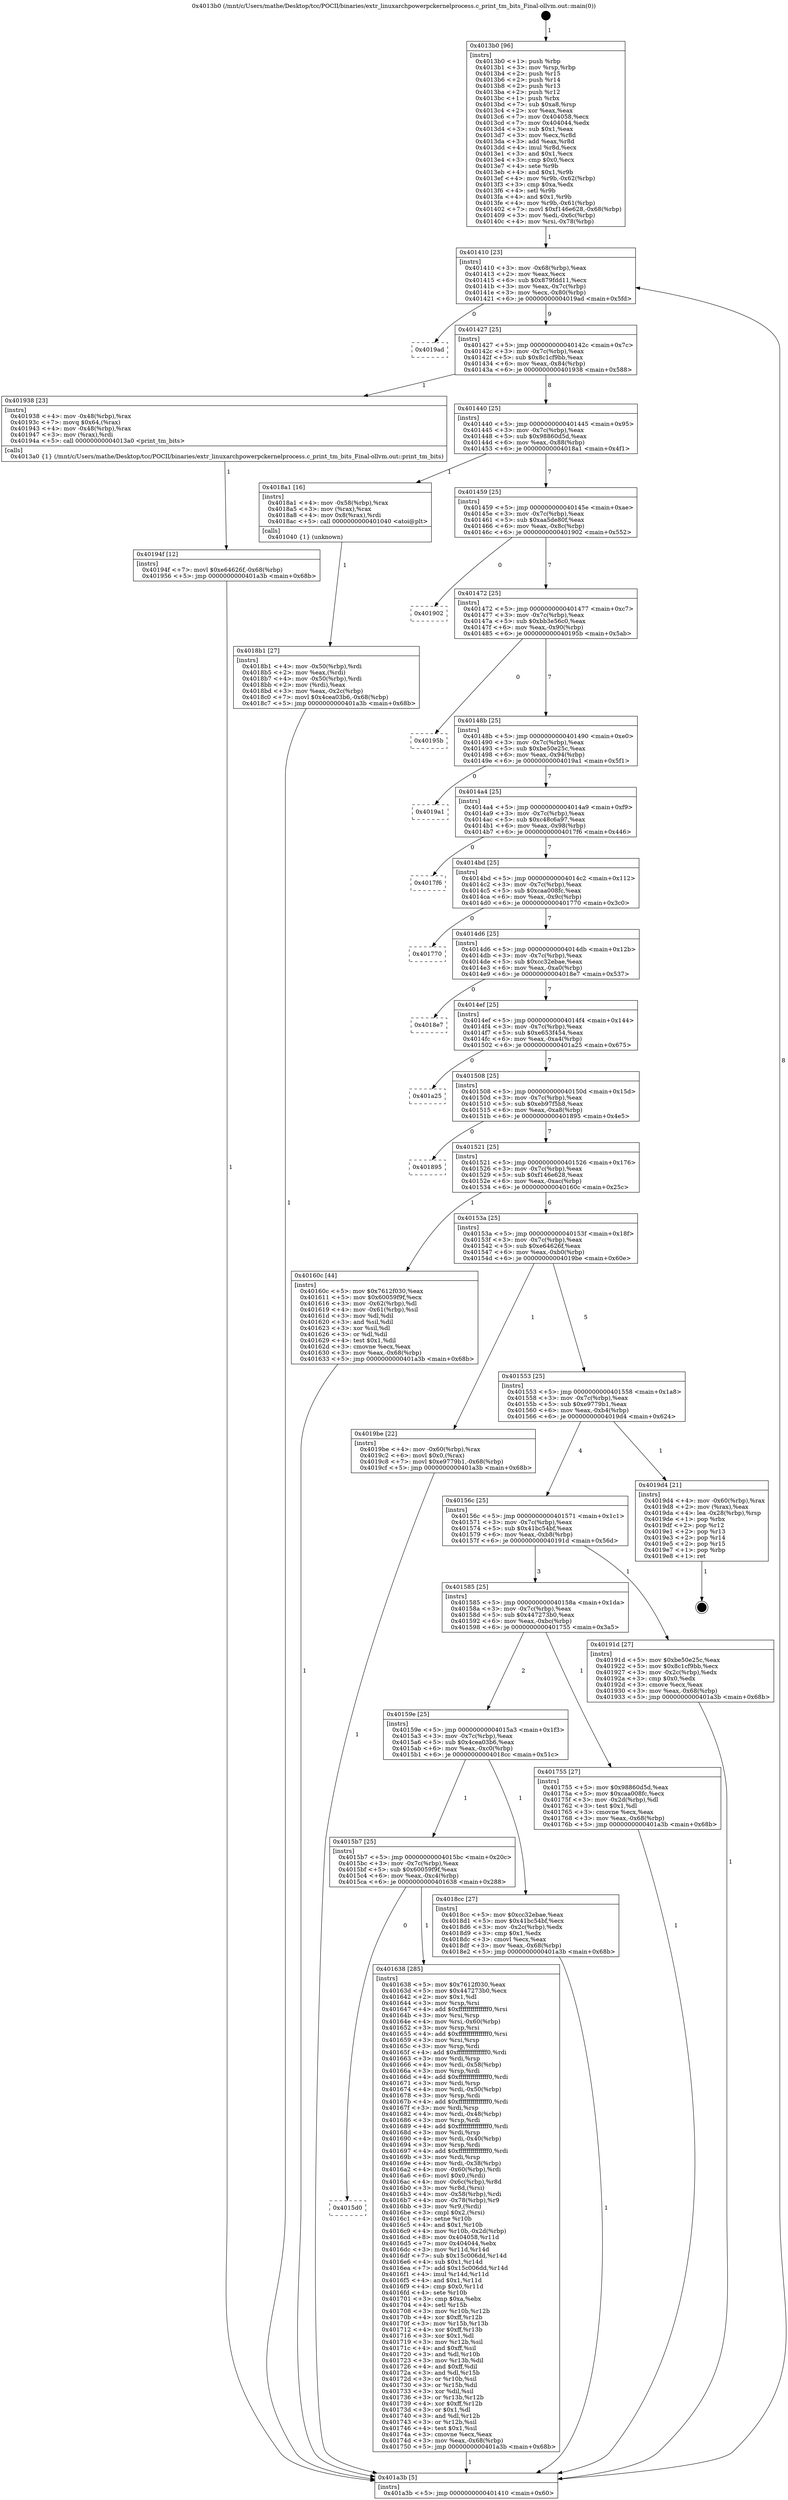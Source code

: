 digraph "0x4013b0" {
  label = "0x4013b0 (/mnt/c/Users/mathe/Desktop/tcc/POCII/binaries/extr_linuxarchpowerpckernelprocess.c_print_tm_bits_Final-ollvm.out::main(0))"
  labelloc = "t"
  node[shape=record]

  Entry [label="",width=0.3,height=0.3,shape=circle,fillcolor=black,style=filled]
  "0x401410" [label="{
     0x401410 [23]\l
     | [instrs]\l
     &nbsp;&nbsp;0x401410 \<+3\>: mov -0x68(%rbp),%eax\l
     &nbsp;&nbsp;0x401413 \<+2\>: mov %eax,%ecx\l
     &nbsp;&nbsp;0x401415 \<+6\>: sub $0x879fdd11,%ecx\l
     &nbsp;&nbsp;0x40141b \<+3\>: mov %eax,-0x7c(%rbp)\l
     &nbsp;&nbsp;0x40141e \<+3\>: mov %ecx,-0x80(%rbp)\l
     &nbsp;&nbsp;0x401421 \<+6\>: je 00000000004019ad \<main+0x5fd\>\l
  }"]
  "0x4019ad" [label="{
     0x4019ad\l
  }", style=dashed]
  "0x401427" [label="{
     0x401427 [25]\l
     | [instrs]\l
     &nbsp;&nbsp;0x401427 \<+5\>: jmp 000000000040142c \<main+0x7c\>\l
     &nbsp;&nbsp;0x40142c \<+3\>: mov -0x7c(%rbp),%eax\l
     &nbsp;&nbsp;0x40142f \<+5\>: sub $0x8c1cf9bb,%eax\l
     &nbsp;&nbsp;0x401434 \<+6\>: mov %eax,-0x84(%rbp)\l
     &nbsp;&nbsp;0x40143a \<+6\>: je 0000000000401938 \<main+0x588\>\l
  }"]
  Exit [label="",width=0.3,height=0.3,shape=circle,fillcolor=black,style=filled,peripheries=2]
  "0x401938" [label="{
     0x401938 [23]\l
     | [instrs]\l
     &nbsp;&nbsp;0x401938 \<+4\>: mov -0x48(%rbp),%rax\l
     &nbsp;&nbsp;0x40193c \<+7\>: movq $0x64,(%rax)\l
     &nbsp;&nbsp;0x401943 \<+4\>: mov -0x48(%rbp),%rax\l
     &nbsp;&nbsp;0x401947 \<+3\>: mov (%rax),%rdi\l
     &nbsp;&nbsp;0x40194a \<+5\>: call 00000000004013a0 \<print_tm_bits\>\l
     | [calls]\l
     &nbsp;&nbsp;0x4013a0 \{1\} (/mnt/c/Users/mathe/Desktop/tcc/POCII/binaries/extr_linuxarchpowerpckernelprocess.c_print_tm_bits_Final-ollvm.out::print_tm_bits)\l
  }"]
  "0x401440" [label="{
     0x401440 [25]\l
     | [instrs]\l
     &nbsp;&nbsp;0x401440 \<+5\>: jmp 0000000000401445 \<main+0x95\>\l
     &nbsp;&nbsp;0x401445 \<+3\>: mov -0x7c(%rbp),%eax\l
     &nbsp;&nbsp;0x401448 \<+5\>: sub $0x98860d5d,%eax\l
     &nbsp;&nbsp;0x40144d \<+6\>: mov %eax,-0x88(%rbp)\l
     &nbsp;&nbsp;0x401453 \<+6\>: je 00000000004018a1 \<main+0x4f1\>\l
  }"]
  "0x40194f" [label="{
     0x40194f [12]\l
     | [instrs]\l
     &nbsp;&nbsp;0x40194f \<+7\>: movl $0xe64626f,-0x68(%rbp)\l
     &nbsp;&nbsp;0x401956 \<+5\>: jmp 0000000000401a3b \<main+0x68b\>\l
  }"]
  "0x4018a1" [label="{
     0x4018a1 [16]\l
     | [instrs]\l
     &nbsp;&nbsp;0x4018a1 \<+4\>: mov -0x58(%rbp),%rax\l
     &nbsp;&nbsp;0x4018a5 \<+3\>: mov (%rax),%rax\l
     &nbsp;&nbsp;0x4018a8 \<+4\>: mov 0x8(%rax),%rdi\l
     &nbsp;&nbsp;0x4018ac \<+5\>: call 0000000000401040 \<atoi@plt\>\l
     | [calls]\l
     &nbsp;&nbsp;0x401040 \{1\} (unknown)\l
  }"]
  "0x401459" [label="{
     0x401459 [25]\l
     | [instrs]\l
     &nbsp;&nbsp;0x401459 \<+5\>: jmp 000000000040145e \<main+0xae\>\l
     &nbsp;&nbsp;0x40145e \<+3\>: mov -0x7c(%rbp),%eax\l
     &nbsp;&nbsp;0x401461 \<+5\>: sub $0xaa5de80f,%eax\l
     &nbsp;&nbsp;0x401466 \<+6\>: mov %eax,-0x8c(%rbp)\l
     &nbsp;&nbsp;0x40146c \<+6\>: je 0000000000401902 \<main+0x552\>\l
  }"]
  "0x4018b1" [label="{
     0x4018b1 [27]\l
     | [instrs]\l
     &nbsp;&nbsp;0x4018b1 \<+4\>: mov -0x50(%rbp),%rdi\l
     &nbsp;&nbsp;0x4018b5 \<+2\>: mov %eax,(%rdi)\l
     &nbsp;&nbsp;0x4018b7 \<+4\>: mov -0x50(%rbp),%rdi\l
     &nbsp;&nbsp;0x4018bb \<+2\>: mov (%rdi),%eax\l
     &nbsp;&nbsp;0x4018bd \<+3\>: mov %eax,-0x2c(%rbp)\l
     &nbsp;&nbsp;0x4018c0 \<+7\>: movl $0x4cea03b6,-0x68(%rbp)\l
     &nbsp;&nbsp;0x4018c7 \<+5\>: jmp 0000000000401a3b \<main+0x68b\>\l
  }"]
  "0x401902" [label="{
     0x401902\l
  }", style=dashed]
  "0x401472" [label="{
     0x401472 [25]\l
     | [instrs]\l
     &nbsp;&nbsp;0x401472 \<+5\>: jmp 0000000000401477 \<main+0xc7\>\l
     &nbsp;&nbsp;0x401477 \<+3\>: mov -0x7c(%rbp),%eax\l
     &nbsp;&nbsp;0x40147a \<+5\>: sub $0xbb3e56c0,%eax\l
     &nbsp;&nbsp;0x40147f \<+6\>: mov %eax,-0x90(%rbp)\l
     &nbsp;&nbsp;0x401485 \<+6\>: je 000000000040195b \<main+0x5ab\>\l
  }"]
  "0x4015d0" [label="{
     0x4015d0\l
  }", style=dashed]
  "0x40195b" [label="{
     0x40195b\l
  }", style=dashed]
  "0x40148b" [label="{
     0x40148b [25]\l
     | [instrs]\l
     &nbsp;&nbsp;0x40148b \<+5\>: jmp 0000000000401490 \<main+0xe0\>\l
     &nbsp;&nbsp;0x401490 \<+3\>: mov -0x7c(%rbp),%eax\l
     &nbsp;&nbsp;0x401493 \<+5\>: sub $0xbe50e25c,%eax\l
     &nbsp;&nbsp;0x401498 \<+6\>: mov %eax,-0x94(%rbp)\l
     &nbsp;&nbsp;0x40149e \<+6\>: je 00000000004019a1 \<main+0x5f1\>\l
  }"]
  "0x401638" [label="{
     0x401638 [285]\l
     | [instrs]\l
     &nbsp;&nbsp;0x401638 \<+5\>: mov $0x7612f030,%eax\l
     &nbsp;&nbsp;0x40163d \<+5\>: mov $0x447273b0,%ecx\l
     &nbsp;&nbsp;0x401642 \<+2\>: mov $0x1,%dl\l
     &nbsp;&nbsp;0x401644 \<+3\>: mov %rsp,%rsi\l
     &nbsp;&nbsp;0x401647 \<+4\>: add $0xfffffffffffffff0,%rsi\l
     &nbsp;&nbsp;0x40164b \<+3\>: mov %rsi,%rsp\l
     &nbsp;&nbsp;0x40164e \<+4\>: mov %rsi,-0x60(%rbp)\l
     &nbsp;&nbsp;0x401652 \<+3\>: mov %rsp,%rsi\l
     &nbsp;&nbsp;0x401655 \<+4\>: add $0xfffffffffffffff0,%rsi\l
     &nbsp;&nbsp;0x401659 \<+3\>: mov %rsi,%rsp\l
     &nbsp;&nbsp;0x40165c \<+3\>: mov %rsp,%rdi\l
     &nbsp;&nbsp;0x40165f \<+4\>: add $0xfffffffffffffff0,%rdi\l
     &nbsp;&nbsp;0x401663 \<+3\>: mov %rdi,%rsp\l
     &nbsp;&nbsp;0x401666 \<+4\>: mov %rdi,-0x58(%rbp)\l
     &nbsp;&nbsp;0x40166a \<+3\>: mov %rsp,%rdi\l
     &nbsp;&nbsp;0x40166d \<+4\>: add $0xfffffffffffffff0,%rdi\l
     &nbsp;&nbsp;0x401671 \<+3\>: mov %rdi,%rsp\l
     &nbsp;&nbsp;0x401674 \<+4\>: mov %rdi,-0x50(%rbp)\l
     &nbsp;&nbsp;0x401678 \<+3\>: mov %rsp,%rdi\l
     &nbsp;&nbsp;0x40167b \<+4\>: add $0xfffffffffffffff0,%rdi\l
     &nbsp;&nbsp;0x40167f \<+3\>: mov %rdi,%rsp\l
     &nbsp;&nbsp;0x401682 \<+4\>: mov %rdi,-0x48(%rbp)\l
     &nbsp;&nbsp;0x401686 \<+3\>: mov %rsp,%rdi\l
     &nbsp;&nbsp;0x401689 \<+4\>: add $0xfffffffffffffff0,%rdi\l
     &nbsp;&nbsp;0x40168d \<+3\>: mov %rdi,%rsp\l
     &nbsp;&nbsp;0x401690 \<+4\>: mov %rdi,-0x40(%rbp)\l
     &nbsp;&nbsp;0x401694 \<+3\>: mov %rsp,%rdi\l
     &nbsp;&nbsp;0x401697 \<+4\>: add $0xfffffffffffffff0,%rdi\l
     &nbsp;&nbsp;0x40169b \<+3\>: mov %rdi,%rsp\l
     &nbsp;&nbsp;0x40169e \<+4\>: mov %rdi,-0x38(%rbp)\l
     &nbsp;&nbsp;0x4016a2 \<+4\>: mov -0x60(%rbp),%rdi\l
     &nbsp;&nbsp;0x4016a6 \<+6\>: movl $0x0,(%rdi)\l
     &nbsp;&nbsp;0x4016ac \<+4\>: mov -0x6c(%rbp),%r8d\l
     &nbsp;&nbsp;0x4016b0 \<+3\>: mov %r8d,(%rsi)\l
     &nbsp;&nbsp;0x4016b3 \<+4\>: mov -0x58(%rbp),%rdi\l
     &nbsp;&nbsp;0x4016b7 \<+4\>: mov -0x78(%rbp),%r9\l
     &nbsp;&nbsp;0x4016bb \<+3\>: mov %r9,(%rdi)\l
     &nbsp;&nbsp;0x4016be \<+3\>: cmpl $0x2,(%rsi)\l
     &nbsp;&nbsp;0x4016c1 \<+4\>: setne %r10b\l
     &nbsp;&nbsp;0x4016c5 \<+4\>: and $0x1,%r10b\l
     &nbsp;&nbsp;0x4016c9 \<+4\>: mov %r10b,-0x2d(%rbp)\l
     &nbsp;&nbsp;0x4016cd \<+8\>: mov 0x404058,%r11d\l
     &nbsp;&nbsp;0x4016d5 \<+7\>: mov 0x404044,%ebx\l
     &nbsp;&nbsp;0x4016dc \<+3\>: mov %r11d,%r14d\l
     &nbsp;&nbsp;0x4016df \<+7\>: sub $0x15c006dd,%r14d\l
     &nbsp;&nbsp;0x4016e6 \<+4\>: sub $0x1,%r14d\l
     &nbsp;&nbsp;0x4016ea \<+7\>: add $0x15c006dd,%r14d\l
     &nbsp;&nbsp;0x4016f1 \<+4\>: imul %r14d,%r11d\l
     &nbsp;&nbsp;0x4016f5 \<+4\>: and $0x1,%r11d\l
     &nbsp;&nbsp;0x4016f9 \<+4\>: cmp $0x0,%r11d\l
     &nbsp;&nbsp;0x4016fd \<+4\>: sete %r10b\l
     &nbsp;&nbsp;0x401701 \<+3\>: cmp $0xa,%ebx\l
     &nbsp;&nbsp;0x401704 \<+4\>: setl %r15b\l
     &nbsp;&nbsp;0x401708 \<+3\>: mov %r10b,%r12b\l
     &nbsp;&nbsp;0x40170b \<+4\>: xor $0xff,%r12b\l
     &nbsp;&nbsp;0x40170f \<+3\>: mov %r15b,%r13b\l
     &nbsp;&nbsp;0x401712 \<+4\>: xor $0xff,%r13b\l
     &nbsp;&nbsp;0x401716 \<+3\>: xor $0x1,%dl\l
     &nbsp;&nbsp;0x401719 \<+3\>: mov %r12b,%sil\l
     &nbsp;&nbsp;0x40171c \<+4\>: and $0xff,%sil\l
     &nbsp;&nbsp;0x401720 \<+3\>: and %dl,%r10b\l
     &nbsp;&nbsp;0x401723 \<+3\>: mov %r13b,%dil\l
     &nbsp;&nbsp;0x401726 \<+4\>: and $0xff,%dil\l
     &nbsp;&nbsp;0x40172a \<+3\>: and %dl,%r15b\l
     &nbsp;&nbsp;0x40172d \<+3\>: or %r10b,%sil\l
     &nbsp;&nbsp;0x401730 \<+3\>: or %r15b,%dil\l
     &nbsp;&nbsp;0x401733 \<+3\>: xor %dil,%sil\l
     &nbsp;&nbsp;0x401736 \<+3\>: or %r13b,%r12b\l
     &nbsp;&nbsp;0x401739 \<+4\>: xor $0xff,%r12b\l
     &nbsp;&nbsp;0x40173d \<+3\>: or $0x1,%dl\l
     &nbsp;&nbsp;0x401740 \<+3\>: and %dl,%r12b\l
     &nbsp;&nbsp;0x401743 \<+3\>: or %r12b,%sil\l
     &nbsp;&nbsp;0x401746 \<+4\>: test $0x1,%sil\l
     &nbsp;&nbsp;0x40174a \<+3\>: cmovne %ecx,%eax\l
     &nbsp;&nbsp;0x40174d \<+3\>: mov %eax,-0x68(%rbp)\l
     &nbsp;&nbsp;0x401750 \<+5\>: jmp 0000000000401a3b \<main+0x68b\>\l
  }"]
  "0x4019a1" [label="{
     0x4019a1\l
  }", style=dashed]
  "0x4014a4" [label="{
     0x4014a4 [25]\l
     | [instrs]\l
     &nbsp;&nbsp;0x4014a4 \<+5\>: jmp 00000000004014a9 \<main+0xf9\>\l
     &nbsp;&nbsp;0x4014a9 \<+3\>: mov -0x7c(%rbp),%eax\l
     &nbsp;&nbsp;0x4014ac \<+5\>: sub $0xc48c6a97,%eax\l
     &nbsp;&nbsp;0x4014b1 \<+6\>: mov %eax,-0x98(%rbp)\l
     &nbsp;&nbsp;0x4014b7 \<+6\>: je 00000000004017f6 \<main+0x446\>\l
  }"]
  "0x4015b7" [label="{
     0x4015b7 [25]\l
     | [instrs]\l
     &nbsp;&nbsp;0x4015b7 \<+5\>: jmp 00000000004015bc \<main+0x20c\>\l
     &nbsp;&nbsp;0x4015bc \<+3\>: mov -0x7c(%rbp),%eax\l
     &nbsp;&nbsp;0x4015bf \<+5\>: sub $0x60059f9f,%eax\l
     &nbsp;&nbsp;0x4015c4 \<+6\>: mov %eax,-0xc4(%rbp)\l
     &nbsp;&nbsp;0x4015ca \<+6\>: je 0000000000401638 \<main+0x288\>\l
  }"]
  "0x4017f6" [label="{
     0x4017f6\l
  }", style=dashed]
  "0x4014bd" [label="{
     0x4014bd [25]\l
     | [instrs]\l
     &nbsp;&nbsp;0x4014bd \<+5\>: jmp 00000000004014c2 \<main+0x112\>\l
     &nbsp;&nbsp;0x4014c2 \<+3\>: mov -0x7c(%rbp),%eax\l
     &nbsp;&nbsp;0x4014c5 \<+5\>: sub $0xcaa008fc,%eax\l
     &nbsp;&nbsp;0x4014ca \<+6\>: mov %eax,-0x9c(%rbp)\l
     &nbsp;&nbsp;0x4014d0 \<+6\>: je 0000000000401770 \<main+0x3c0\>\l
  }"]
  "0x4018cc" [label="{
     0x4018cc [27]\l
     | [instrs]\l
     &nbsp;&nbsp;0x4018cc \<+5\>: mov $0xcc32ebae,%eax\l
     &nbsp;&nbsp;0x4018d1 \<+5\>: mov $0x41bc54bf,%ecx\l
     &nbsp;&nbsp;0x4018d6 \<+3\>: mov -0x2c(%rbp),%edx\l
     &nbsp;&nbsp;0x4018d9 \<+3\>: cmp $0x1,%edx\l
     &nbsp;&nbsp;0x4018dc \<+3\>: cmovl %ecx,%eax\l
     &nbsp;&nbsp;0x4018df \<+3\>: mov %eax,-0x68(%rbp)\l
     &nbsp;&nbsp;0x4018e2 \<+5\>: jmp 0000000000401a3b \<main+0x68b\>\l
  }"]
  "0x401770" [label="{
     0x401770\l
  }", style=dashed]
  "0x4014d6" [label="{
     0x4014d6 [25]\l
     | [instrs]\l
     &nbsp;&nbsp;0x4014d6 \<+5\>: jmp 00000000004014db \<main+0x12b\>\l
     &nbsp;&nbsp;0x4014db \<+3\>: mov -0x7c(%rbp),%eax\l
     &nbsp;&nbsp;0x4014de \<+5\>: sub $0xcc32ebae,%eax\l
     &nbsp;&nbsp;0x4014e3 \<+6\>: mov %eax,-0xa0(%rbp)\l
     &nbsp;&nbsp;0x4014e9 \<+6\>: je 00000000004018e7 \<main+0x537\>\l
  }"]
  "0x40159e" [label="{
     0x40159e [25]\l
     | [instrs]\l
     &nbsp;&nbsp;0x40159e \<+5\>: jmp 00000000004015a3 \<main+0x1f3\>\l
     &nbsp;&nbsp;0x4015a3 \<+3\>: mov -0x7c(%rbp),%eax\l
     &nbsp;&nbsp;0x4015a6 \<+5\>: sub $0x4cea03b6,%eax\l
     &nbsp;&nbsp;0x4015ab \<+6\>: mov %eax,-0xc0(%rbp)\l
     &nbsp;&nbsp;0x4015b1 \<+6\>: je 00000000004018cc \<main+0x51c\>\l
  }"]
  "0x4018e7" [label="{
     0x4018e7\l
  }", style=dashed]
  "0x4014ef" [label="{
     0x4014ef [25]\l
     | [instrs]\l
     &nbsp;&nbsp;0x4014ef \<+5\>: jmp 00000000004014f4 \<main+0x144\>\l
     &nbsp;&nbsp;0x4014f4 \<+3\>: mov -0x7c(%rbp),%eax\l
     &nbsp;&nbsp;0x4014f7 \<+5\>: sub $0xe653f454,%eax\l
     &nbsp;&nbsp;0x4014fc \<+6\>: mov %eax,-0xa4(%rbp)\l
     &nbsp;&nbsp;0x401502 \<+6\>: je 0000000000401a25 \<main+0x675\>\l
  }"]
  "0x401755" [label="{
     0x401755 [27]\l
     | [instrs]\l
     &nbsp;&nbsp;0x401755 \<+5\>: mov $0x98860d5d,%eax\l
     &nbsp;&nbsp;0x40175a \<+5\>: mov $0xcaa008fc,%ecx\l
     &nbsp;&nbsp;0x40175f \<+3\>: mov -0x2d(%rbp),%dl\l
     &nbsp;&nbsp;0x401762 \<+3\>: test $0x1,%dl\l
     &nbsp;&nbsp;0x401765 \<+3\>: cmovne %ecx,%eax\l
     &nbsp;&nbsp;0x401768 \<+3\>: mov %eax,-0x68(%rbp)\l
     &nbsp;&nbsp;0x40176b \<+5\>: jmp 0000000000401a3b \<main+0x68b\>\l
  }"]
  "0x401a25" [label="{
     0x401a25\l
  }", style=dashed]
  "0x401508" [label="{
     0x401508 [25]\l
     | [instrs]\l
     &nbsp;&nbsp;0x401508 \<+5\>: jmp 000000000040150d \<main+0x15d\>\l
     &nbsp;&nbsp;0x40150d \<+3\>: mov -0x7c(%rbp),%eax\l
     &nbsp;&nbsp;0x401510 \<+5\>: sub $0xeb97f5b8,%eax\l
     &nbsp;&nbsp;0x401515 \<+6\>: mov %eax,-0xa8(%rbp)\l
     &nbsp;&nbsp;0x40151b \<+6\>: je 0000000000401895 \<main+0x4e5\>\l
  }"]
  "0x401585" [label="{
     0x401585 [25]\l
     | [instrs]\l
     &nbsp;&nbsp;0x401585 \<+5\>: jmp 000000000040158a \<main+0x1da\>\l
     &nbsp;&nbsp;0x40158a \<+3\>: mov -0x7c(%rbp),%eax\l
     &nbsp;&nbsp;0x40158d \<+5\>: sub $0x447273b0,%eax\l
     &nbsp;&nbsp;0x401592 \<+6\>: mov %eax,-0xbc(%rbp)\l
     &nbsp;&nbsp;0x401598 \<+6\>: je 0000000000401755 \<main+0x3a5\>\l
  }"]
  "0x401895" [label="{
     0x401895\l
  }", style=dashed]
  "0x401521" [label="{
     0x401521 [25]\l
     | [instrs]\l
     &nbsp;&nbsp;0x401521 \<+5\>: jmp 0000000000401526 \<main+0x176\>\l
     &nbsp;&nbsp;0x401526 \<+3\>: mov -0x7c(%rbp),%eax\l
     &nbsp;&nbsp;0x401529 \<+5\>: sub $0xf146e628,%eax\l
     &nbsp;&nbsp;0x40152e \<+6\>: mov %eax,-0xac(%rbp)\l
     &nbsp;&nbsp;0x401534 \<+6\>: je 000000000040160c \<main+0x25c\>\l
  }"]
  "0x40191d" [label="{
     0x40191d [27]\l
     | [instrs]\l
     &nbsp;&nbsp;0x40191d \<+5\>: mov $0xbe50e25c,%eax\l
     &nbsp;&nbsp;0x401922 \<+5\>: mov $0x8c1cf9bb,%ecx\l
     &nbsp;&nbsp;0x401927 \<+3\>: mov -0x2c(%rbp),%edx\l
     &nbsp;&nbsp;0x40192a \<+3\>: cmp $0x0,%edx\l
     &nbsp;&nbsp;0x40192d \<+3\>: cmove %ecx,%eax\l
     &nbsp;&nbsp;0x401930 \<+3\>: mov %eax,-0x68(%rbp)\l
     &nbsp;&nbsp;0x401933 \<+5\>: jmp 0000000000401a3b \<main+0x68b\>\l
  }"]
  "0x40160c" [label="{
     0x40160c [44]\l
     | [instrs]\l
     &nbsp;&nbsp;0x40160c \<+5\>: mov $0x7612f030,%eax\l
     &nbsp;&nbsp;0x401611 \<+5\>: mov $0x60059f9f,%ecx\l
     &nbsp;&nbsp;0x401616 \<+3\>: mov -0x62(%rbp),%dl\l
     &nbsp;&nbsp;0x401619 \<+4\>: mov -0x61(%rbp),%sil\l
     &nbsp;&nbsp;0x40161d \<+3\>: mov %dl,%dil\l
     &nbsp;&nbsp;0x401620 \<+3\>: and %sil,%dil\l
     &nbsp;&nbsp;0x401623 \<+3\>: xor %sil,%dl\l
     &nbsp;&nbsp;0x401626 \<+3\>: or %dl,%dil\l
     &nbsp;&nbsp;0x401629 \<+4\>: test $0x1,%dil\l
     &nbsp;&nbsp;0x40162d \<+3\>: cmovne %ecx,%eax\l
     &nbsp;&nbsp;0x401630 \<+3\>: mov %eax,-0x68(%rbp)\l
     &nbsp;&nbsp;0x401633 \<+5\>: jmp 0000000000401a3b \<main+0x68b\>\l
  }"]
  "0x40153a" [label="{
     0x40153a [25]\l
     | [instrs]\l
     &nbsp;&nbsp;0x40153a \<+5\>: jmp 000000000040153f \<main+0x18f\>\l
     &nbsp;&nbsp;0x40153f \<+3\>: mov -0x7c(%rbp),%eax\l
     &nbsp;&nbsp;0x401542 \<+5\>: sub $0xe64626f,%eax\l
     &nbsp;&nbsp;0x401547 \<+6\>: mov %eax,-0xb0(%rbp)\l
     &nbsp;&nbsp;0x40154d \<+6\>: je 00000000004019be \<main+0x60e\>\l
  }"]
  "0x401a3b" [label="{
     0x401a3b [5]\l
     | [instrs]\l
     &nbsp;&nbsp;0x401a3b \<+5\>: jmp 0000000000401410 \<main+0x60\>\l
  }"]
  "0x4013b0" [label="{
     0x4013b0 [96]\l
     | [instrs]\l
     &nbsp;&nbsp;0x4013b0 \<+1\>: push %rbp\l
     &nbsp;&nbsp;0x4013b1 \<+3\>: mov %rsp,%rbp\l
     &nbsp;&nbsp;0x4013b4 \<+2\>: push %r15\l
     &nbsp;&nbsp;0x4013b6 \<+2\>: push %r14\l
     &nbsp;&nbsp;0x4013b8 \<+2\>: push %r13\l
     &nbsp;&nbsp;0x4013ba \<+2\>: push %r12\l
     &nbsp;&nbsp;0x4013bc \<+1\>: push %rbx\l
     &nbsp;&nbsp;0x4013bd \<+7\>: sub $0xa8,%rsp\l
     &nbsp;&nbsp;0x4013c4 \<+2\>: xor %eax,%eax\l
     &nbsp;&nbsp;0x4013c6 \<+7\>: mov 0x404058,%ecx\l
     &nbsp;&nbsp;0x4013cd \<+7\>: mov 0x404044,%edx\l
     &nbsp;&nbsp;0x4013d4 \<+3\>: sub $0x1,%eax\l
     &nbsp;&nbsp;0x4013d7 \<+3\>: mov %ecx,%r8d\l
     &nbsp;&nbsp;0x4013da \<+3\>: add %eax,%r8d\l
     &nbsp;&nbsp;0x4013dd \<+4\>: imul %r8d,%ecx\l
     &nbsp;&nbsp;0x4013e1 \<+3\>: and $0x1,%ecx\l
     &nbsp;&nbsp;0x4013e4 \<+3\>: cmp $0x0,%ecx\l
     &nbsp;&nbsp;0x4013e7 \<+4\>: sete %r9b\l
     &nbsp;&nbsp;0x4013eb \<+4\>: and $0x1,%r9b\l
     &nbsp;&nbsp;0x4013ef \<+4\>: mov %r9b,-0x62(%rbp)\l
     &nbsp;&nbsp;0x4013f3 \<+3\>: cmp $0xa,%edx\l
     &nbsp;&nbsp;0x4013f6 \<+4\>: setl %r9b\l
     &nbsp;&nbsp;0x4013fa \<+4\>: and $0x1,%r9b\l
     &nbsp;&nbsp;0x4013fe \<+4\>: mov %r9b,-0x61(%rbp)\l
     &nbsp;&nbsp;0x401402 \<+7\>: movl $0xf146e628,-0x68(%rbp)\l
     &nbsp;&nbsp;0x401409 \<+3\>: mov %edi,-0x6c(%rbp)\l
     &nbsp;&nbsp;0x40140c \<+4\>: mov %rsi,-0x78(%rbp)\l
  }"]
  "0x40156c" [label="{
     0x40156c [25]\l
     | [instrs]\l
     &nbsp;&nbsp;0x40156c \<+5\>: jmp 0000000000401571 \<main+0x1c1\>\l
     &nbsp;&nbsp;0x401571 \<+3\>: mov -0x7c(%rbp),%eax\l
     &nbsp;&nbsp;0x401574 \<+5\>: sub $0x41bc54bf,%eax\l
     &nbsp;&nbsp;0x401579 \<+6\>: mov %eax,-0xb8(%rbp)\l
     &nbsp;&nbsp;0x40157f \<+6\>: je 000000000040191d \<main+0x56d\>\l
  }"]
  "0x4019be" [label="{
     0x4019be [22]\l
     | [instrs]\l
     &nbsp;&nbsp;0x4019be \<+4\>: mov -0x60(%rbp),%rax\l
     &nbsp;&nbsp;0x4019c2 \<+6\>: movl $0x0,(%rax)\l
     &nbsp;&nbsp;0x4019c8 \<+7\>: movl $0xe9779b1,-0x68(%rbp)\l
     &nbsp;&nbsp;0x4019cf \<+5\>: jmp 0000000000401a3b \<main+0x68b\>\l
  }"]
  "0x401553" [label="{
     0x401553 [25]\l
     | [instrs]\l
     &nbsp;&nbsp;0x401553 \<+5\>: jmp 0000000000401558 \<main+0x1a8\>\l
     &nbsp;&nbsp;0x401558 \<+3\>: mov -0x7c(%rbp),%eax\l
     &nbsp;&nbsp;0x40155b \<+5\>: sub $0xe9779b1,%eax\l
     &nbsp;&nbsp;0x401560 \<+6\>: mov %eax,-0xb4(%rbp)\l
     &nbsp;&nbsp;0x401566 \<+6\>: je 00000000004019d4 \<main+0x624\>\l
  }"]
  "0x4019d4" [label="{
     0x4019d4 [21]\l
     | [instrs]\l
     &nbsp;&nbsp;0x4019d4 \<+4\>: mov -0x60(%rbp),%rax\l
     &nbsp;&nbsp;0x4019d8 \<+2\>: mov (%rax),%eax\l
     &nbsp;&nbsp;0x4019da \<+4\>: lea -0x28(%rbp),%rsp\l
     &nbsp;&nbsp;0x4019de \<+1\>: pop %rbx\l
     &nbsp;&nbsp;0x4019df \<+2\>: pop %r12\l
     &nbsp;&nbsp;0x4019e1 \<+2\>: pop %r13\l
     &nbsp;&nbsp;0x4019e3 \<+2\>: pop %r14\l
     &nbsp;&nbsp;0x4019e5 \<+2\>: pop %r15\l
     &nbsp;&nbsp;0x4019e7 \<+1\>: pop %rbp\l
     &nbsp;&nbsp;0x4019e8 \<+1\>: ret\l
  }"]
  Entry -> "0x4013b0" [label=" 1"]
  "0x401410" -> "0x4019ad" [label=" 0"]
  "0x401410" -> "0x401427" [label=" 9"]
  "0x4019d4" -> Exit [label=" 1"]
  "0x401427" -> "0x401938" [label=" 1"]
  "0x401427" -> "0x401440" [label=" 8"]
  "0x4019be" -> "0x401a3b" [label=" 1"]
  "0x401440" -> "0x4018a1" [label=" 1"]
  "0x401440" -> "0x401459" [label=" 7"]
  "0x40194f" -> "0x401a3b" [label=" 1"]
  "0x401459" -> "0x401902" [label=" 0"]
  "0x401459" -> "0x401472" [label=" 7"]
  "0x401938" -> "0x40194f" [label=" 1"]
  "0x401472" -> "0x40195b" [label=" 0"]
  "0x401472" -> "0x40148b" [label=" 7"]
  "0x4018cc" -> "0x401a3b" [label=" 1"]
  "0x40148b" -> "0x4019a1" [label=" 0"]
  "0x40148b" -> "0x4014a4" [label=" 7"]
  "0x4018b1" -> "0x401a3b" [label=" 1"]
  "0x4014a4" -> "0x4017f6" [label=" 0"]
  "0x4014a4" -> "0x4014bd" [label=" 7"]
  "0x401755" -> "0x401a3b" [label=" 1"]
  "0x4014bd" -> "0x401770" [label=" 0"]
  "0x4014bd" -> "0x4014d6" [label=" 7"]
  "0x401638" -> "0x401a3b" [label=" 1"]
  "0x4014d6" -> "0x4018e7" [label=" 0"]
  "0x4014d6" -> "0x4014ef" [label=" 7"]
  "0x4015b7" -> "0x4015d0" [label=" 0"]
  "0x4014ef" -> "0x401a25" [label=" 0"]
  "0x4014ef" -> "0x401508" [label=" 7"]
  "0x4015b7" -> "0x401638" [label=" 1"]
  "0x401508" -> "0x401895" [label=" 0"]
  "0x401508" -> "0x401521" [label=" 7"]
  "0x40159e" -> "0x4015b7" [label=" 1"]
  "0x401521" -> "0x40160c" [label=" 1"]
  "0x401521" -> "0x40153a" [label=" 6"]
  "0x40160c" -> "0x401a3b" [label=" 1"]
  "0x4013b0" -> "0x401410" [label=" 1"]
  "0x401a3b" -> "0x401410" [label=" 8"]
  "0x40159e" -> "0x4018cc" [label=" 1"]
  "0x40153a" -> "0x4019be" [label=" 1"]
  "0x40153a" -> "0x401553" [label=" 5"]
  "0x401585" -> "0x40159e" [label=" 2"]
  "0x401553" -> "0x4019d4" [label=" 1"]
  "0x401553" -> "0x40156c" [label=" 4"]
  "0x40191d" -> "0x401a3b" [label=" 1"]
  "0x40156c" -> "0x40191d" [label=" 1"]
  "0x40156c" -> "0x401585" [label=" 3"]
  "0x4018a1" -> "0x4018b1" [label=" 1"]
  "0x401585" -> "0x401755" [label=" 1"]
}
